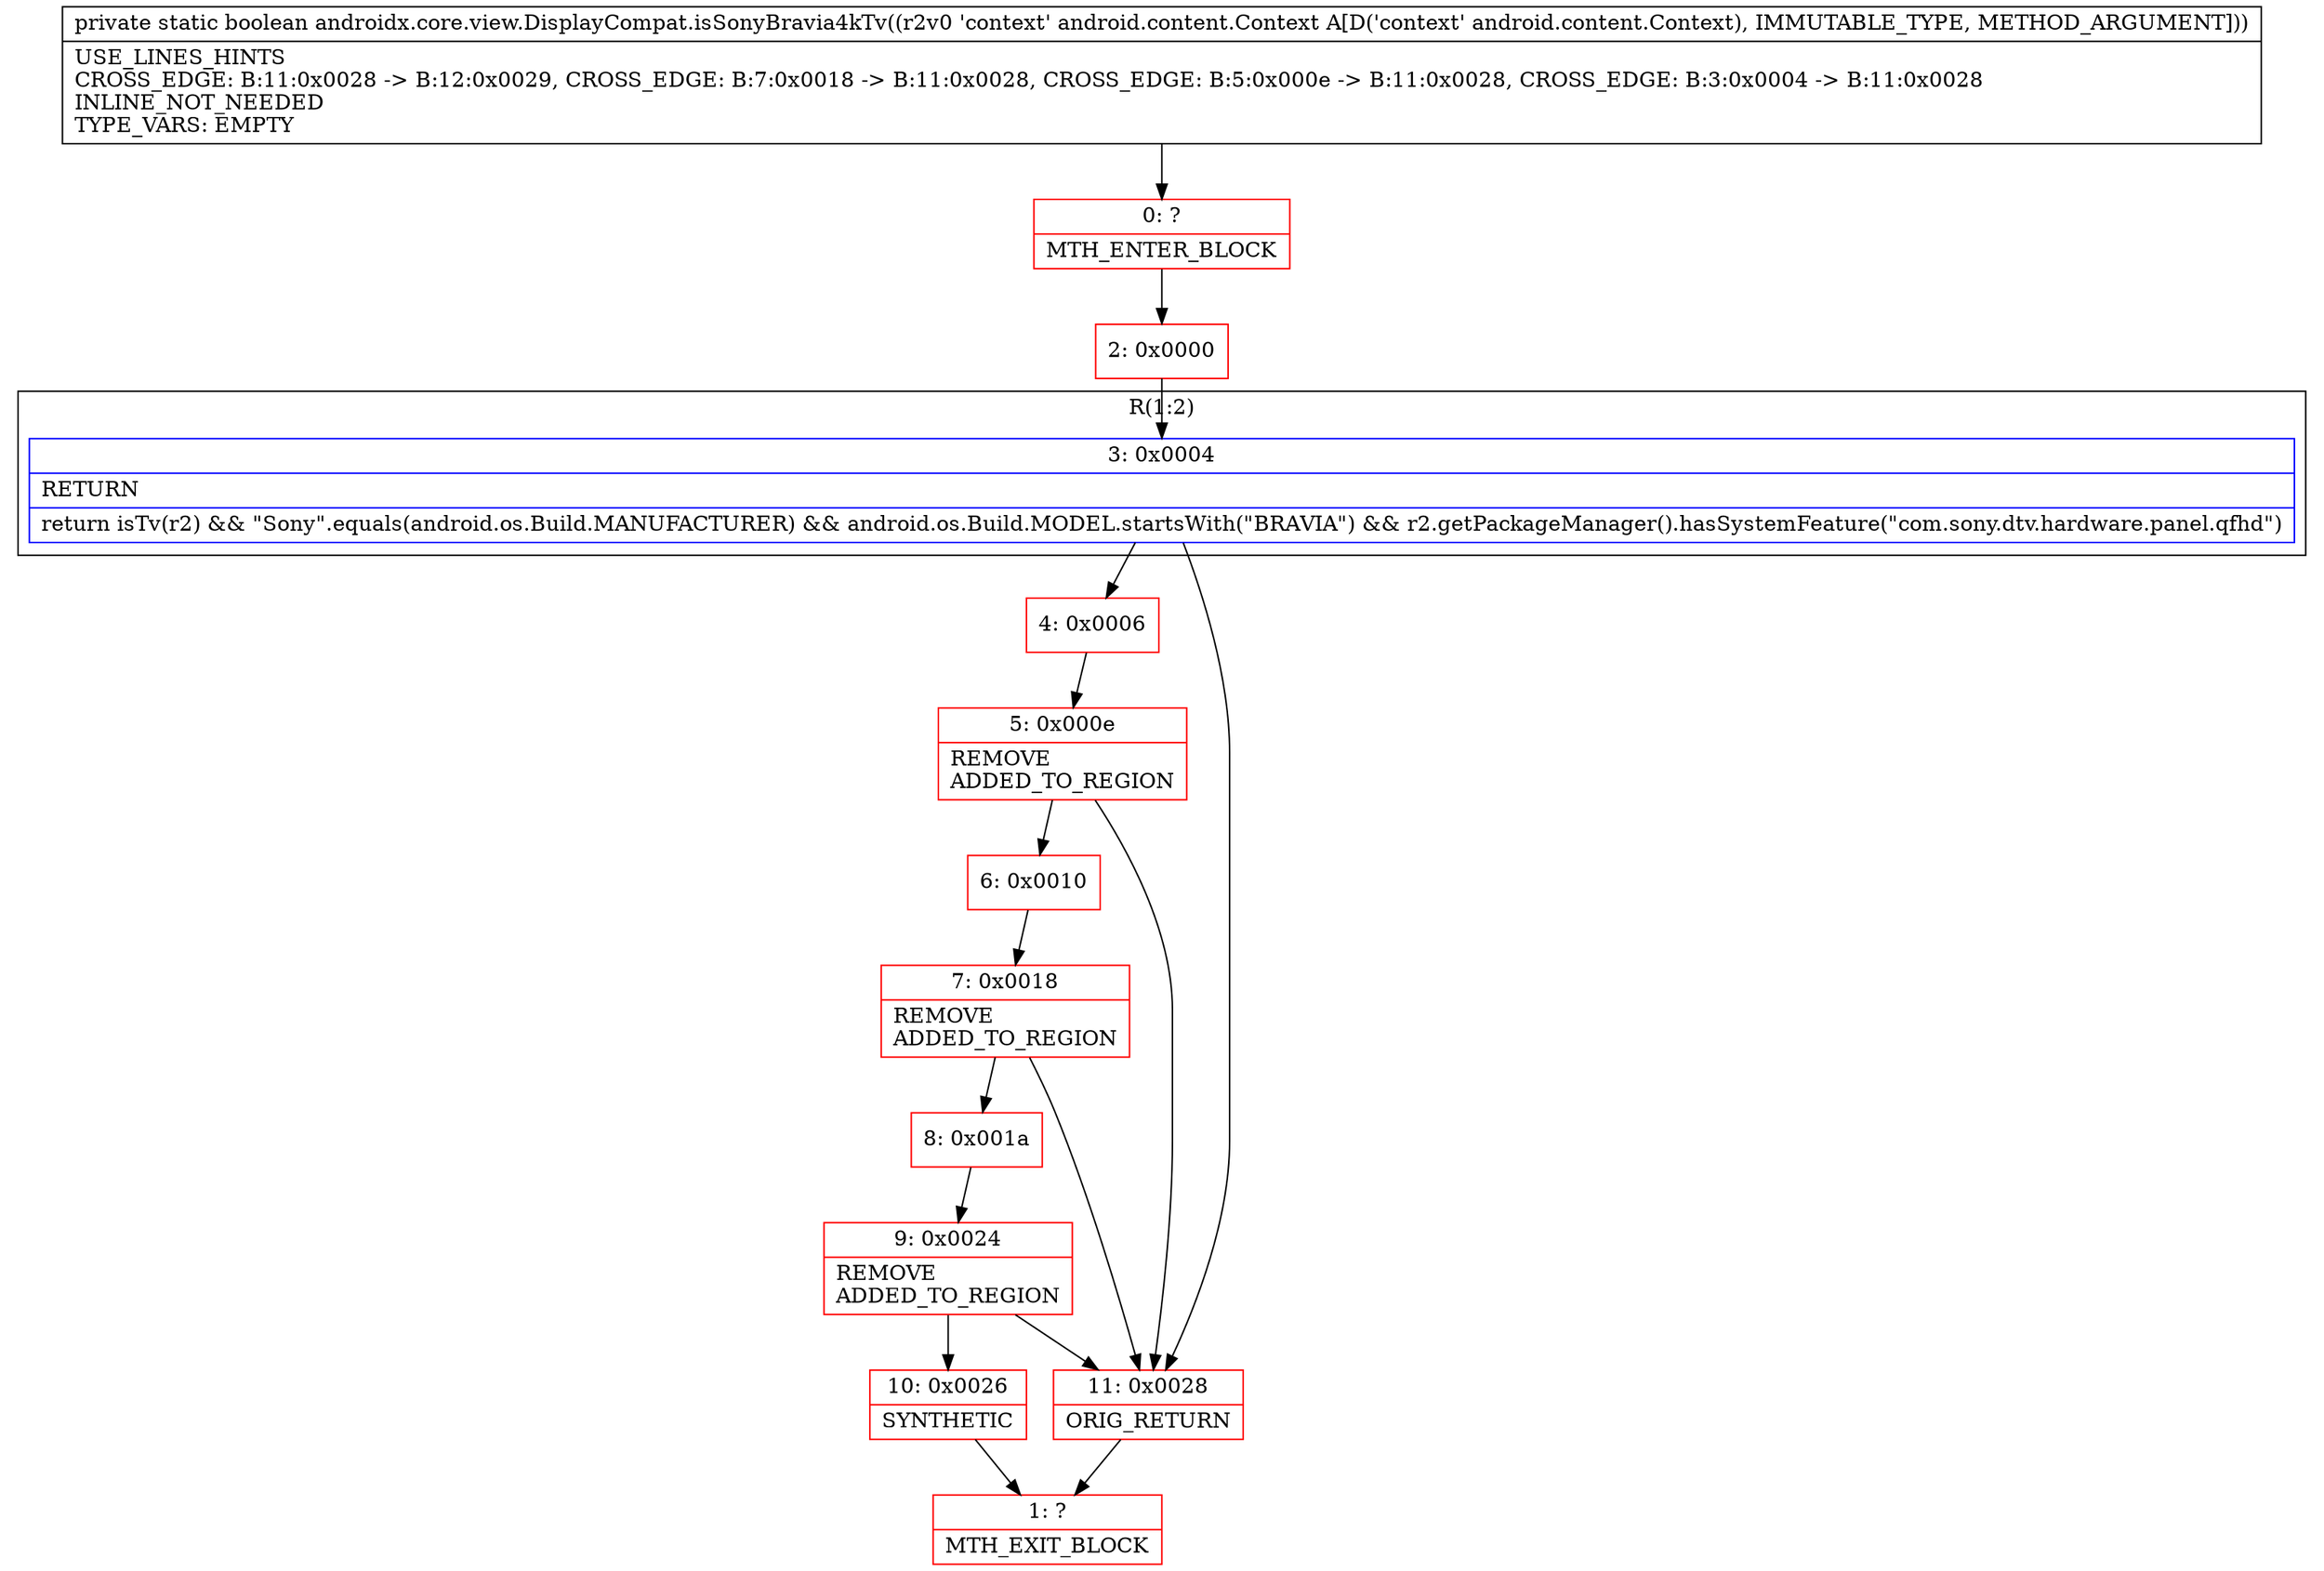 digraph "CFG forandroidx.core.view.DisplayCompat.isSonyBravia4kTv(Landroid\/content\/Context;)Z" {
subgraph cluster_Region_321618261 {
label = "R(1:2)";
node [shape=record,color=blue];
Node_3 [shape=record,label="{3\:\ 0x0004|RETURN\l|return isTv(r2) && \"Sony\".equals(android.os.Build.MANUFACTURER) && android.os.Build.MODEL.startsWith(\"BRAVIA\") && r2.getPackageManager().hasSystemFeature(\"com.sony.dtv.hardware.panel.qfhd\")\l}"];
}
Node_0 [shape=record,color=red,label="{0\:\ ?|MTH_ENTER_BLOCK\l}"];
Node_2 [shape=record,color=red,label="{2\:\ 0x0000}"];
Node_4 [shape=record,color=red,label="{4\:\ 0x0006}"];
Node_5 [shape=record,color=red,label="{5\:\ 0x000e|REMOVE\lADDED_TO_REGION\l}"];
Node_6 [shape=record,color=red,label="{6\:\ 0x0010}"];
Node_7 [shape=record,color=red,label="{7\:\ 0x0018|REMOVE\lADDED_TO_REGION\l}"];
Node_8 [shape=record,color=red,label="{8\:\ 0x001a}"];
Node_9 [shape=record,color=red,label="{9\:\ 0x0024|REMOVE\lADDED_TO_REGION\l}"];
Node_10 [shape=record,color=red,label="{10\:\ 0x0026|SYNTHETIC\l}"];
Node_1 [shape=record,color=red,label="{1\:\ ?|MTH_EXIT_BLOCK\l}"];
Node_11 [shape=record,color=red,label="{11\:\ 0x0028|ORIG_RETURN\l}"];
MethodNode[shape=record,label="{private static boolean androidx.core.view.DisplayCompat.isSonyBravia4kTv((r2v0 'context' android.content.Context A[D('context' android.content.Context), IMMUTABLE_TYPE, METHOD_ARGUMENT]))  | USE_LINES_HINTS\lCROSS_EDGE: B:11:0x0028 \-\> B:12:0x0029, CROSS_EDGE: B:7:0x0018 \-\> B:11:0x0028, CROSS_EDGE: B:5:0x000e \-\> B:11:0x0028, CROSS_EDGE: B:3:0x0004 \-\> B:11:0x0028\lINLINE_NOT_NEEDED\lTYPE_VARS: EMPTY\l}"];
MethodNode -> Node_0;Node_3 -> Node_4;
Node_3 -> Node_11;
Node_0 -> Node_2;
Node_2 -> Node_3;
Node_4 -> Node_5;
Node_5 -> Node_6;
Node_5 -> Node_11;
Node_6 -> Node_7;
Node_7 -> Node_8;
Node_7 -> Node_11;
Node_8 -> Node_9;
Node_9 -> Node_10;
Node_9 -> Node_11;
Node_10 -> Node_1;
Node_11 -> Node_1;
}

